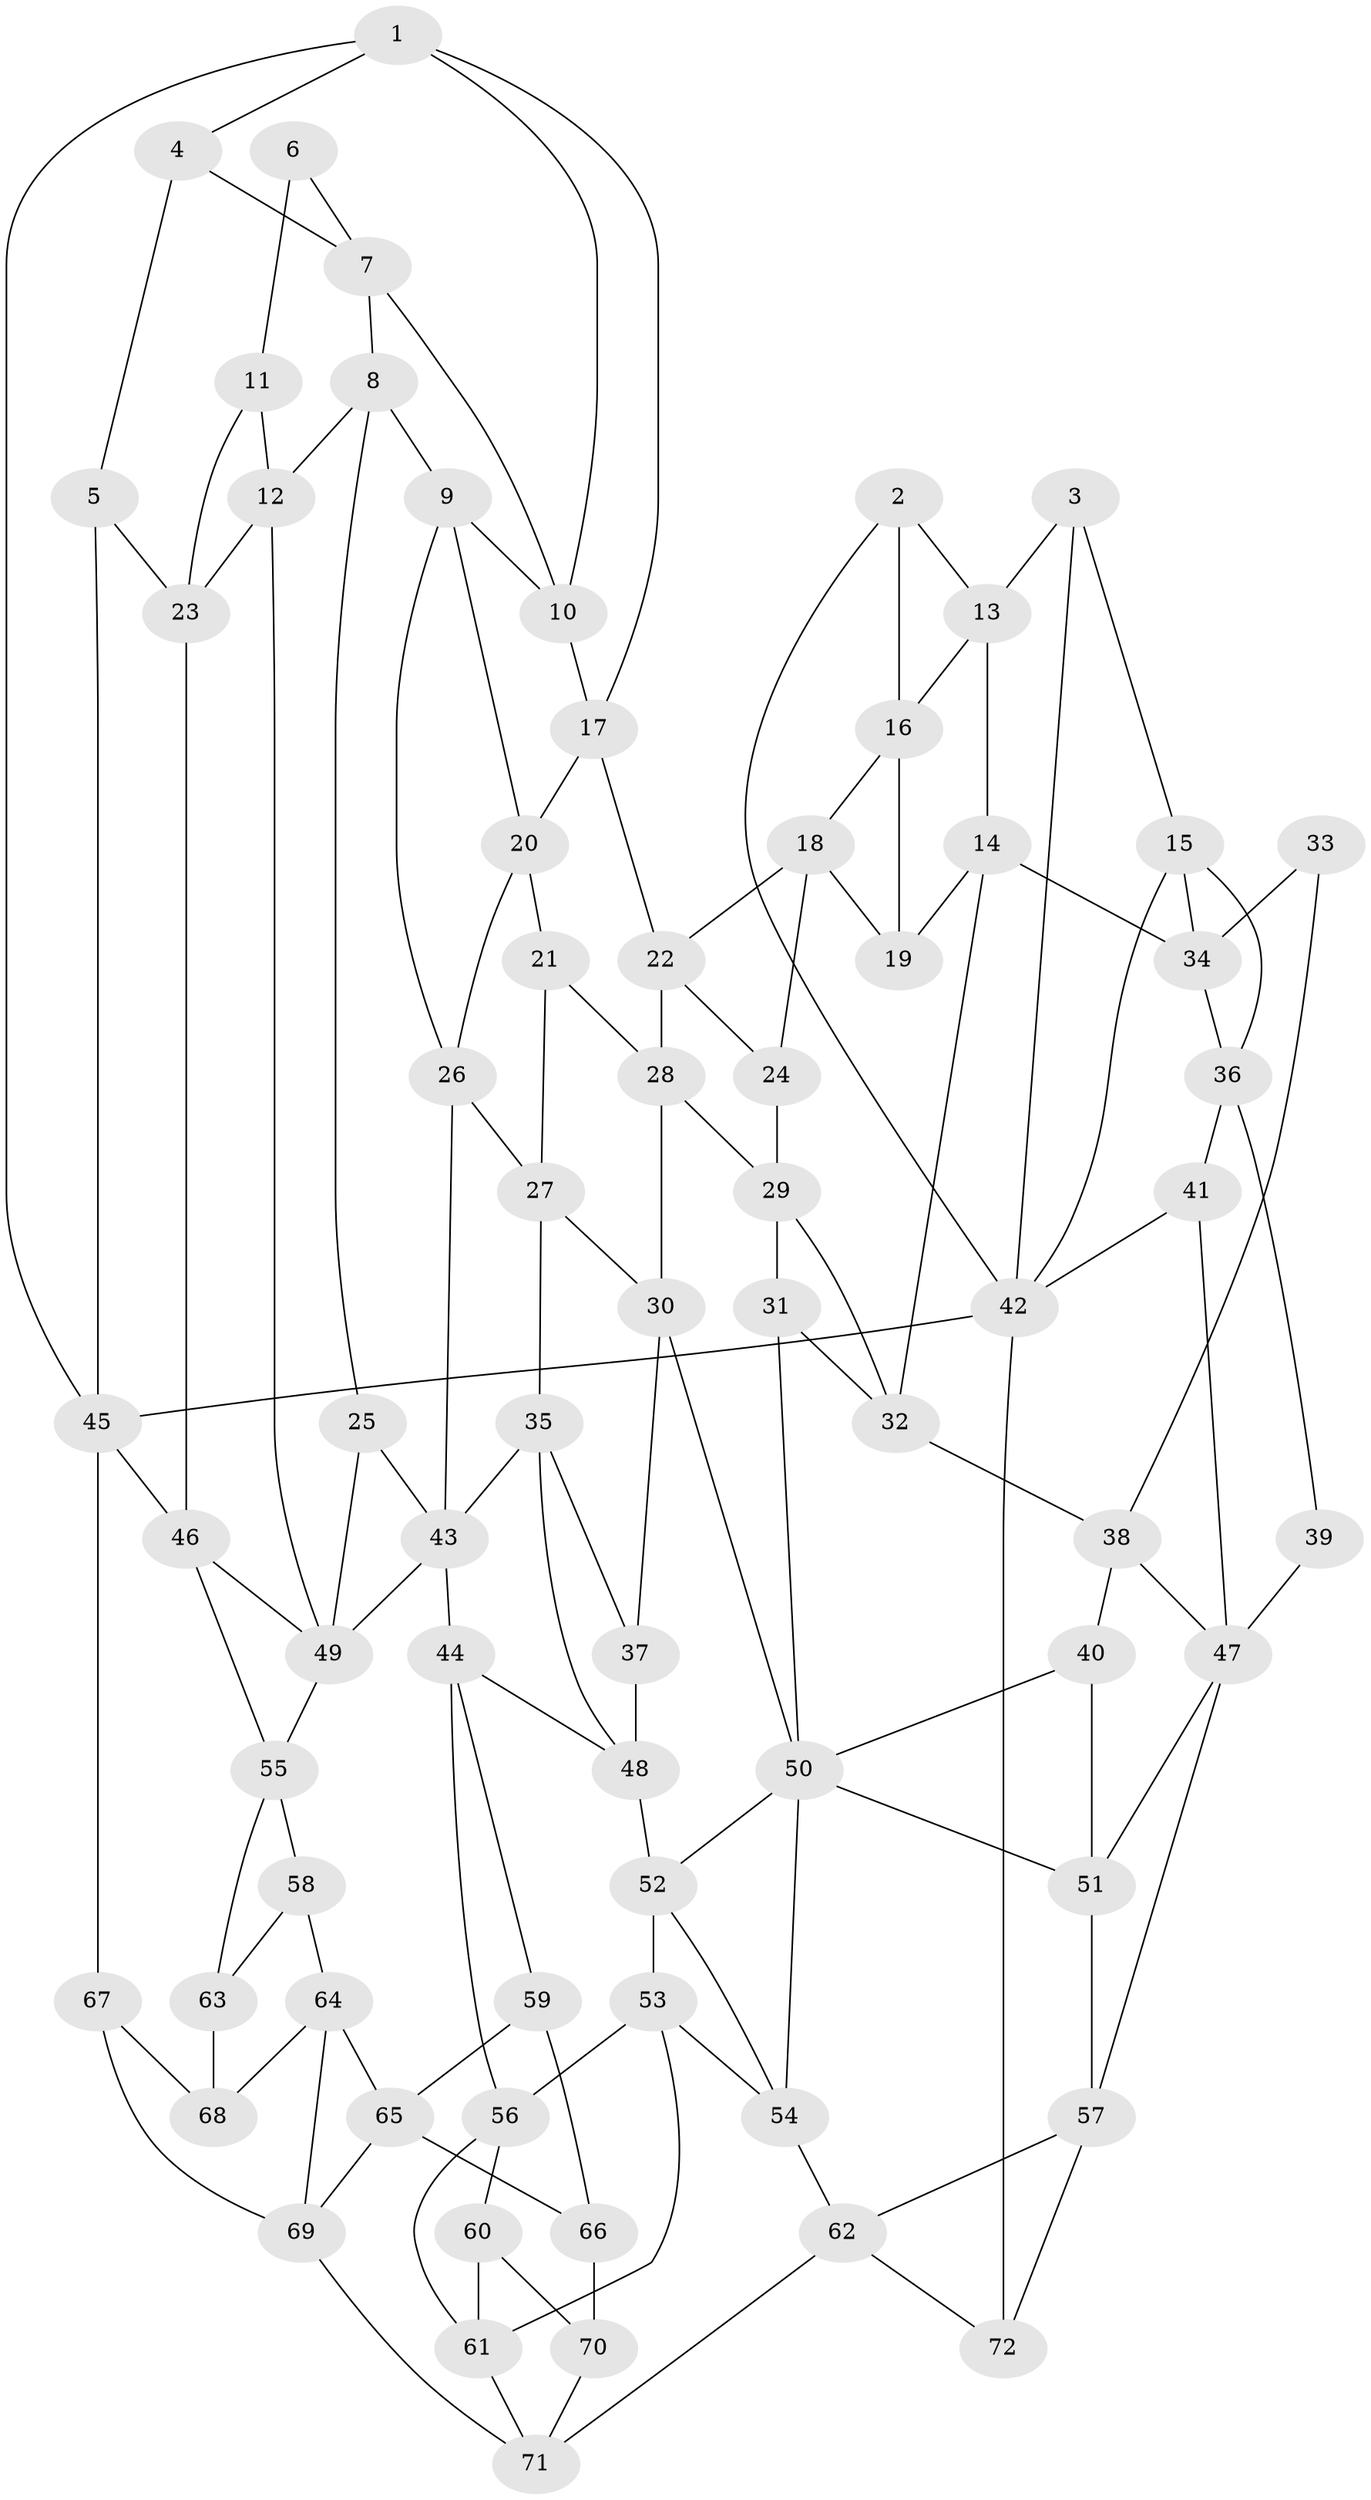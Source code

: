 // original degree distribution, {3: 0.027777777777777776, 4: 0.2361111111111111, 6: 0.25, 5: 0.4861111111111111}
// Generated by graph-tools (version 1.1) at 2025/27/03/09/25 03:27:12]
// undirected, 72 vertices, 134 edges
graph export_dot {
graph [start="1"]
  node [color=gray90,style=filled];
  1;
  2;
  3;
  4;
  5;
  6;
  7;
  8;
  9;
  10;
  11;
  12;
  13;
  14;
  15;
  16;
  17;
  18;
  19;
  20;
  21;
  22;
  23;
  24;
  25;
  26;
  27;
  28;
  29;
  30;
  31;
  32;
  33;
  34;
  35;
  36;
  37;
  38;
  39;
  40;
  41;
  42;
  43;
  44;
  45;
  46;
  47;
  48;
  49;
  50;
  51;
  52;
  53;
  54;
  55;
  56;
  57;
  58;
  59;
  60;
  61;
  62;
  63;
  64;
  65;
  66;
  67;
  68;
  69;
  70;
  71;
  72;
  1 -- 4 [weight=1.0];
  1 -- 10 [weight=1.0];
  1 -- 17 [weight=1.0];
  1 -- 45 [weight=1.0];
  2 -- 13 [weight=1.0];
  2 -- 16 [weight=1.0];
  2 -- 42 [weight=1.0];
  3 -- 13 [weight=1.0];
  3 -- 15 [weight=1.0];
  3 -- 42 [weight=1.0];
  4 -- 5 [weight=1.0];
  4 -- 7 [weight=1.0];
  5 -- 23 [weight=1.0];
  5 -- 45 [weight=1.0];
  6 -- 7 [weight=1.0];
  6 -- 11 [weight=2.0];
  7 -- 8 [weight=1.0];
  7 -- 10 [weight=1.0];
  8 -- 9 [weight=1.0];
  8 -- 12 [weight=1.0];
  8 -- 25 [weight=1.0];
  9 -- 10 [weight=1.0];
  9 -- 20 [weight=1.0];
  9 -- 26 [weight=1.0];
  10 -- 17 [weight=1.0];
  11 -- 12 [weight=1.0];
  11 -- 23 [weight=1.0];
  12 -- 23 [weight=1.0];
  12 -- 49 [weight=1.0];
  13 -- 14 [weight=1.0];
  13 -- 16 [weight=1.0];
  14 -- 19 [weight=1.0];
  14 -- 32 [weight=1.0];
  14 -- 34 [weight=1.0];
  15 -- 34 [weight=1.0];
  15 -- 36 [weight=1.0];
  15 -- 42 [weight=1.0];
  16 -- 18 [weight=1.0];
  16 -- 19 [weight=1.0];
  17 -- 20 [weight=1.0];
  17 -- 22 [weight=1.0];
  18 -- 19 [weight=1.0];
  18 -- 22 [weight=1.0];
  18 -- 24 [weight=1.0];
  20 -- 21 [weight=1.0];
  20 -- 26 [weight=1.0];
  21 -- 27 [weight=1.0];
  21 -- 28 [weight=1.0];
  22 -- 24 [weight=1.0];
  22 -- 28 [weight=1.0];
  23 -- 46 [weight=1.0];
  24 -- 29 [weight=1.0];
  25 -- 43 [weight=1.0];
  25 -- 49 [weight=1.0];
  26 -- 27 [weight=1.0];
  26 -- 43 [weight=1.0];
  27 -- 30 [weight=1.0];
  27 -- 35 [weight=1.0];
  28 -- 29 [weight=1.0];
  28 -- 30 [weight=1.0];
  29 -- 31 [weight=1.0];
  29 -- 32 [weight=1.0];
  30 -- 37 [weight=1.0];
  30 -- 50 [weight=1.0];
  31 -- 32 [weight=1.0];
  31 -- 50 [weight=1.0];
  32 -- 38 [weight=1.0];
  33 -- 34 [weight=1.0];
  33 -- 38 [weight=1.0];
  34 -- 36 [weight=1.0];
  35 -- 37 [weight=1.0];
  35 -- 43 [weight=1.0];
  35 -- 48 [weight=1.0];
  36 -- 39 [weight=1.0];
  36 -- 41 [weight=1.0];
  37 -- 48 [weight=2.0];
  38 -- 40 [weight=1.0];
  38 -- 47 [weight=1.0];
  39 -- 47 [weight=2.0];
  40 -- 50 [weight=1.0];
  40 -- 51 [weight=2.0];
  41 -- 42 [weight=1.0];
  41 -- 47 [weight=1.0];
  42 -- 45 [weight=2.0];
  42 -- 72 [weight=1.0];
  43 -- 44 [weight=1.0];
  43 -- 49 [weight=2.0];
  44 -- 48 [weight=1.0];
  44 -- 56 [weight=1.0];
  44 -- 59 [weight=1.0];
  45 -- 46 [weight=1.0];
  45 -- 67 [weight=1.0];
  46 -- 49 [weight=1.0];
  46 -- 55 [weight=1.0];
  47 -- 51 [weight=1.0];
  47 -- 57 [weight=1.0];
  48 -- 52 [weight=2.0];
  49 -- 55 [weight=1.0];
  50 -- 51 [weight=1.0];
  50 -- 52 [weight=1.0];
  50 -- 54 [weight=1.0];
  51 -- 57 [weight=1.0];
  52 -- 53 [weight=1.0];
  52 -- 54 [weight=1.0];
  53 -- 54 [weight=1.0];
  53 -- 56 [weight=1.0];
  53 -- 61 [weight=1.0];
  54 -- 62 [weight=1.0];
  55 -- 58 [weight=1.0];
  55 -- 63 [weight=1.0];
  56 -- 60 [weight=1.0];
  56 -- 61 [weight=1.0];
  57 -- 62 [weight=1.0];
  57 -- 72 [weight=1.0];
  58 -- 63 [weight=1.0];
  58 -- 64 [weight=1.0];
  59 -- 65 [weight=1.0];
  59 -- 66 [weight=1.0];
  60 -- 61 [weight=1.0];
  60 -- 70 [weight=1.0];
  61 -- 71 [weight=1.0];
  62 -- 71 [weight=1.0];
  62 -- 72 [weight=1.0];
  63 -- 68 [weight=2.0];
  64 -- 65 [weight=1.0];
  64 -- 68 [weight=1.0];
  64 -- 69 [weight=1.0];
  65 -- 66 [weight=1.0];
  65 -- 69 [weight=1.0];
  66 -- 70 [weight=2.0];
  67 -- 68 [weight=1.0];
  67 -- 69 [weight=1.0];
  69 -- 71 [weight=1.0];
  70 -- 71 [weight=1.0];
}
